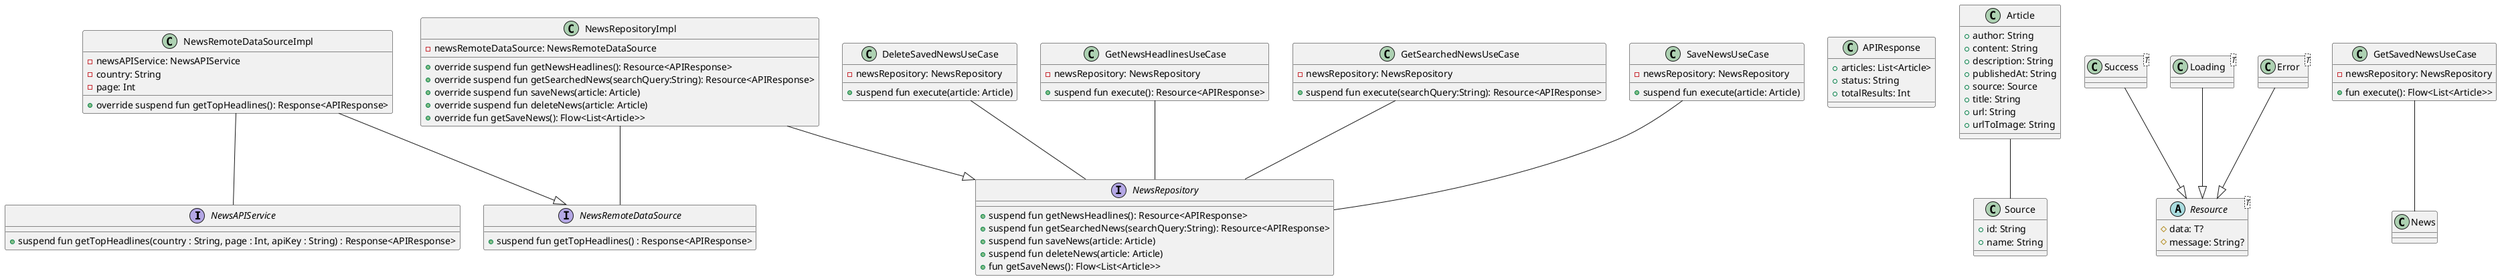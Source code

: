 @startuml

' 定義 interface
interface "NewsAPIService" as NewsAPIService {
  +suspend fun getTopHeadlines(country : String, page : Int, apiKey : String) : Response<APIResponse>
}

interface "NewsRemoteDataSource" as NewsRemoteDataSource {
  +suspend fun getTopHeadlines() : Response<APIResponse>
}

interface "NewsRepository" as NewsRepository {
  +suspend fun getNewsHeadlines(): Resource<APIResponse>
  +suspend fun getSearchedNews(searchQuery:String): Resource<APIResponse>
  +suspend fun saveNews(article: Article)
  +suspend fun deleteNews(article: Article)
  +fun getSaveNews(): Flow<List<Article>>
}

' 定義 class
class "NewsRemoteDataSourceImpl" as NewsRemoteDataSourceImpl {
  -newsAPIService: NewsAPIService
  -country: String
  -page: Int
  +override suspend fun getTopHeadlines(): Response<APIResponse>
}

class "NewsRepositoryImpl" as NewsRepositoryImpl {
  -newsRemoteDataSource: NewsRemoteDataSource
  +override suspend fun getNewsHeadlines(): Resource<APIResponse>
  +override suspend fun getSearchedNews(searchQuery:String): Resource<APIResponse>
  +override suspend fun saveNews(article: Article)
  +override suspend fun deleteNews(article: Article)
  +override fun getSaveNews(): Flow<List<Article>>
}

' 定義 Data class
class "APIResponse" as APIResponse {
  +articles: List<Article>
  +status: String
  +totalResults: Int
}

class "Article" as Article {
  +author: String
  +content: String
  +description: String
  +publishedAt: String
  +source: Source
  +title: String
  +url: String
  +urlToImage: String
}

class "Source" as Source {
  +id: String
  +name: String
}

' 定義 Sealed class
abstract class "Resource<T>" as Resource {
  #data: T?
  #message: String?
}
class "Success<T>" as Success {
}
class "Loading<T>" as Loading {
}
class "Error<T>" as Error {
}

' 定義 UseCase class
class "DeleteSavedNewsUseCase" as DeleteSavedNewsUseCase {
  -newsRepository: NewsRepository
  +suspend fun execute(article: Article)
}

class "GetNewsHeadlinesUseCase" as GetNewsHeadlinesUseCase {
  -newsRepository: NewsRepository
  +suspend fun execute(): Resource<APIResponse>
}

class "GetSavedNewsUseCase" as GetSavedNewsUseCase {
  -newsRepository: NewsRepository
  +fun execute(): Flow<List<Article>>
}

class "GetSearchedNewsUseCase" as GetSearchedNewsUseCase {
  -newsRepository: NewsRepository
  +suspend fun execute(searchQuery:String): Resource<APIResponse>
}

class "SaveNewsUseCase" as SaveNewsUseCase {
  -newsRepository: NewsRepository
  +suspend fun execute(article: Article)
}

' 定義關係
NewsRemoteDataSourceImpl --|> NewsRemoteDataSource
NewsRemoteDataSourceImpl -- NewsAPIService
NewsRepositoryImpl --|> NewsRepository
NewsRepositoryImpl -- NewsRemoteDataSource
Success --|> Resource
Loading --|> Resource
Error --|> Resource
Article -- Source
DeleteSavedNewsUseCase -- NewsRepository
GetNewsHeadlinesUseCase -- NewsRepository
GetSavedNewsUseCase -- News
' 定義關係（續）
GetSearchedNewsUseCase -- NewsRepository
SaveNewsUseCase -- NewsRepository

@enduml
